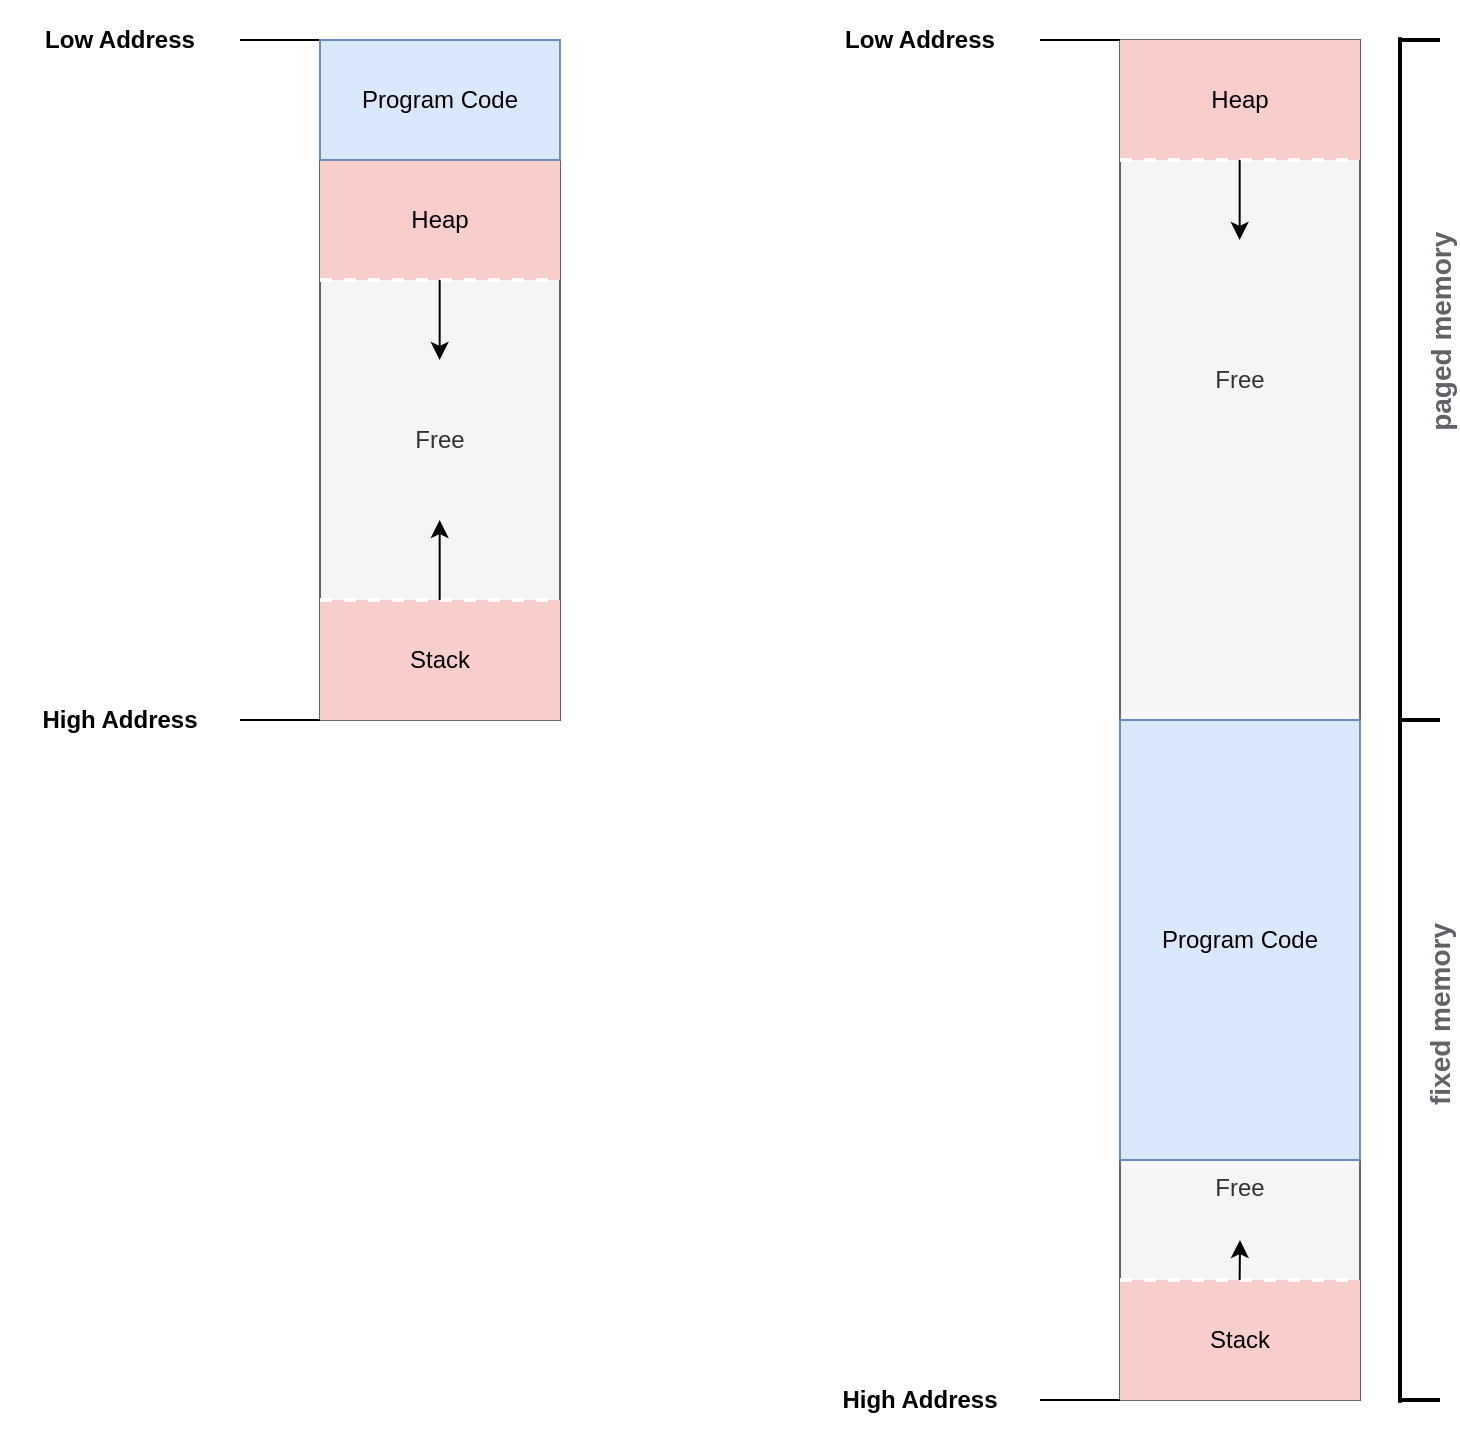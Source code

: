 <mxfile version="18.0.6" type="device"><diagram id="IQ28XSkxuIIzm9d8Rxpa" name="Page-1"><mxGraphModel dx="1422" dy="977" grid="1" gridSize="10" guides="1" tooltips="1" connect="1" arrows="1" fold="1" page="1" pageScale="1" pageWidth="1169" pageHeight="827" math="0" shadow="0"><root><mxCell id="0"/><mxCell id="1" parent="0"/><mxCell id="N7g8LH_4RbdIYb4ywC7h-34" value="Free" style="rounded=0;whiteSpace=wrap;html=1;fillColor=#f5f5f5;fontColor=#333333;strokeColor=#666666;" vertex="1" parent="1"><mxGeometry x="880" y="120" width="120" height="340" as="geometry"/></mxCell><mxCell id="N7g8LH_4RbdIYb4ywC7h-2" value="Free" style="rounded=0;whiteSpace=wrap;html=1;fillColor=#f5f5f5;fontColor=#333333;strokeColor=#666666;" vertex="1" parent="1"><mxGeometry x="480" y="180" width="120" height="280" as="geometry"/></mxCell><mxCell id="N7g8LH_4RbdIYb4ywC7h-3" value="Stack" style="rounded=0;whiteSpace=wrap;html=1;fillColor=#f8cecc;strokeColor=none;" vertex="1" parent="1"><mxGeometry x="480" y="400" width="120" height="60" as="geometry"/></mxCell><mxCell id="N7g8LH_4RbdIYb4ywC7h-5" value="Low Address" style="text;html=1;strokeColor=none;fillColor=none;align=center;verticalAlign=middle;whiteSpace=wrap;rounded=0;fontStyle=1" vertex="1" parent="1"><mxGeometry x="320" y="100" width="120" height="40" as="geometry"/></mxCell><mxCell id="N7g8LH_4RbdIYb4ywC7h-6" value="High Address" style="text;html=1;strokeColor=none;fillColor=none;align=center;verticalAlign=middle;whiteSpace=wrap;rounded=0;fontStyle=1" vertex="1" parent="1"><mxGeometry x="320" y="440" width="120" height="40" as="geometry"/></mxCell><mxCell id="N7g8LH_4RbdIYb4ywC7h-7" value="" style="endArrow=none;html=1;rounded=0;entryX=0;entryY=0;entryDx=0;entryDy=0;exitX=1;exitY=0.5;exitDx=0;exitDy=0;" edge="1" parent="1" source="N7g8LH_4RbdIYb4ywC7h-5" target="N7g8LH_4RbdIYb4ywC7h-4"><mxGeometry width="50" height="50" relative="1" as="geometry"><mxPoint x="560" y="320" as="sourcePoint"/><mxPoint x="610" y="270" as="targetPoint"/></mxGeometry></mxCell><mxCell id="N7g8LH_4RbdIYb4ywC7h-8" value="" style="endArrow=none;html=1;rounded=0;entryX=0;entryY=0;entryDx=0;entryDy=0;exitX=1;exitY=0.5;exitDx=0;exitDy=0;" edge="1" parent="1"><mxGeometry width="50" height="50" relative="1" as="geometry"><mxPoint x="440" y="460" as="sourcePoint"/><mxPoint x="480" y="460" as="targetPoint"/></mxGeometry></mxCell><mxCell id="N7g8LH_4RbdIYb4ywC7h-1" value="Heap" style="rounded=0;whiteSpace=wrap;html=1;fillColor=#f8cecc;strokeColor=none;" vertex="1" parent="1"><mxGeometry x="480" y="180" width="120" height="60" as="geometry"/></mxCell><mxCell id="N7g8LH_4RbdIYb4ywC7h-11" value="" style="endArrow=none;dashed=1;html=1;strokeWidth=2;rounded=0;exitX=0;exitY=0;exitDx=0;exitDy=0;entryX=1;entryY=0;entryDx=0;entryDy=0;strokeColor=#FFFFFF;" edge="1" parent="1" source="N7g8LH_4RbdIYb4ywC7h-3" target="N7g8LH_4RbdIYb4ywC7h-3"><mxGeometry width="50" height="50" relative="1" as="geometry"><mxPoint x="560" y="240" as="sourcePoint"/><mxPoint x="610" y="190" as="targetPoint"/></mxGeometry></mxCell><mxCell id="N7g8LH_4RbdIYb4ywC7h-12" value="" style="endArrow=none;dashed=1;html=1;strokeWidth=2;rounded=0;exitX=0;exitY=0;exitDx=0;exitDy=0;entryX=1;entryY=1;entryDx=0;entryDy=0;strokeColor=#FFFFFF;" edge="1" parent="1"><mxGeometry width="50" height="50" relative="1" as="geometry"><mxPoint x="480" y="240" as="sourcePoint"/><mxPoint x="600" y="240" as="targetPoint"/></mxGeometry></mxCell><mxCell id="N7g8LH_4RbdIYb4ywC7h-13" value="" style="endArrow=classic;html=1;rounded=0;strokeColor=#000000;strokeWidth=1;" edge="1" parent="1"><mxGeometry width="50" height="50" relative="1" as="geometry"><mxPoint x="539.83" y="400" as="sourcePoint"/><mxPoint x="539.83" y="360" as="targetPoint"/></mxGeometry></mxCell><mxCell id="N7g8LH_4RbdIYb4ywC7h-14" value="" style="endArrow=classic;html=1;rounded=0;strokeColor=#000000;strokeWidth=1;" edge="1" parent="1"><mxGeometry width="50" height="50" relative="1" as="geometry"><mxPoint x="539.83" y="240" as="sourcePoint"/><mxPoint x="539.83" y="280" as="targetPoint"/></mxGeometry></mxCell><mxCell id="N7g8LH_4RbdIYb4ywC7h-4" value="Program Code" style="rounded=0;whiteSpace=wrap;html=1;fillColor=#dae8fc;strokeColor=#6c8ebf;" vertex="1" parent="1"><mxGeometry x="480" y="120" width="120" height="60" as="geometry"/></mxCell><mxCell id="N7g8LH_4RbdIYb4ywC7h-16" value="Free" style="rounded=0;whiteSpace=wrap;html=1;fillColor=#f5f5f5;fontColor=#333333;strokeColor=#666666;horizontal=1;verticalAlign=top;" vertex="1" parent="1"><mxGeometry x="880" y="680" width="120" height="120" as="geometry"/></mxCell><mxCell id="N7g8LH_4RbdIYb4ywC7h-17" value="Stack" style="rounded=0;whiteSpace=wrap;html=1;fillColor=#f8cecc;strokeColor=none;" vertex="1" parent="1"><mxGeometry x="880" y="740" width="120" height="60" as="geometry"/></mxCell><mxCell id="N7g8LH_4RbdIYb4ywC7h-18" value="Low Address" style="text;html=1;strokeColor=none;fillColor=none;align=center;verticalAlign=middle;whiteSpace=wrap;rounded=0;fontStyle=1" vertex="1" parent="1"><mxGeometry x="720" y="100" width="120" height="40" as="geometry"/></mxCell><mxCell id="N7g8LH_4RbdIYb4ywC7h-19" value="High Address" style="text;html=1;strokeColor=none;fillColor=none;align=center;verticalAlign=middle;whiteSpace=wrap;rounded=0;fontStyle=1" vertex="1" parent="1"><mxGeometry x="720" y="780" width="120" height="40" as="geometry"/></mxCell><mxCell id="N7g8LH_4RbdIYb4ywC7h-20" value="" style="endArrow=none;html=1;rounded=0;entryX=0;entryY=0;entryDx=0;entryDy=0;exitX=1;exitY=0.5;exitDx=0;exitDy=0;" edge="1" parent="1" source="N7g8LH_4RbdIYb4ywC7h-18" target="N7g8LH_4RbdIYb4ywC7h-29"><mxGeometry width="50" height="50" relative="1" as="geometry"><mxPoint x="960" y="320" as="sourcePoint"/><mxPoint x="1010" y="270" as="targetPoint"/></mxGeometry></mxCell><mxCell id="N7g8LH_4RbdIYb4ywC7h-21" value="" style="endArrow=none;html=1;rounded=0;entryX=0;entryY=0;entryDx=0;entryDy=0;exitX=1;exitY=0.5;exitDx=0;exitDy=0;" edge="1" parent="1"><mxGeometry width="50" height="50" relative="1" as="geometry"><mxPoint x="840" y="800" as="sourcePoint"/><mxPoint x="880" y="800" as="targetPoint"/></mxGeometry></mxCell><mxCell id="N7g8LH_4RbdIYb4ywC7h-23" value="" style="endArrow=none;dashed=1;html=1;strokeWidth=2;rounded=0;exitX=0;exitY=0;exitDx=0;exitDy=0;entryX=1;entryY=0;entryDx=0;entryDy=0;strokeColor=#FFFFFF;" edge="1" parent="1" source="N7g8LH_4RbdIYb4ywC7h-17" target="N7g8LH_4RbdIYb4ywC7h-17"><mxGeometry width="50" height="50" relative="1" as="geometry"><mxPoint x="960" y="580" as="sourcePoint"/><mxPoint x="1010" y="530" as="targetPoint"/></mxGeometry></mxCell><mxCell id="N7g8LH_4RbdIYb4ywC7h-24" value="" style="endArrow=none;dashed=1;html=1;strokeWidth=2;rounded=0;exitX=0;exitY=0;exitDx=0;exitDy=0;entryX=1;entryY=1;entryDx=0;entryDy=0;strokeColor=#FFFFFF;" edge="1" parent="1"><mxGeometry width="50" height="50" relative="1" as="geometry"><mxPoint x="880" y="580" as="sourcePoint"/><mxPoint x="1000" y="580" as="targetPoint"/></mxGeometry></mxCell><mxCell id="N7g8LH_4RbdIYb4ywC7h-25" value="" style="endArrow=classic;html=1;rounded=0;strokeColor=#000000;strokeWidth=1;" edge="1" parent="1"><mxGeometry width="50" height="50" relative="1" as="geometry"><mxPoint x="939.83" y="740" as="sourcePoint"/><mxPoint x="940" y="720" as="targetPoint"/></mxGeometry></mxCell><mxCell id="N7g8LH_4RbdIYb4ywC7h-27" value="Program Code" style="rounded=0;whiteSpace=wrap;html=1;fillColor=#dae8fc;strokeColor=#6c8ebf;" vertex="1" parent="1"><mxGeometry x="880" y="460" width="120" height="220" as="geometry"/></mxCell><mxCell id="N7g8LH_4RbdIYb4ywC7h-29" value="Heap" style="rounded=0;whiteSpace=wrap;html=1;fillColor=#f8cecc;strokeColor=none;" vertex="1" parent="1"><mxGeometry x="880" y="120" width="120" height="60" as="geometry"/></mxCell><mxCell id="N7g8LH_4RbdIYb4ywC7h-31" value="" style="endArrow=none;dashed=1;html=1;strokeWidth=2;rounded=0;exitX=0;exitY=0;exitDx=0;exitDy=0;entryX=1;entryY=1;entryDx=0;entryDy=0;strokeColor=#FFFFFF;" edge="1" parent="1"><mxGeometry width="50" height="50" relative="1" as="geometry"><mxPoint x="880" y="180" as="sourcePoint"/><mxPoint x="1000" y="180" as="targetPoint"/></mxGeometry></mxCell><mxCell id="N7g8LH_4RbdIYb4ywC7h-33" value="" style="endArrow=classic;html=1;rounded=0;strokeColor=#000000;strokeWidth=1;" edge="1" parent="1"><mxGeometry width="50" height="50" relative="1" as="geometry"><mxPoint x="939.83" y="180" as="sourcePoint"/><mxPoint x="939.83" y="220" as="targetPoint"/></mxGeometry></mxCell><mxCell id="N7g8LH_4RbdIYb4ywC7h-35" value="" style="endArrow=none;html=1;rounded=0;strokeColor=#000000;strokeWidth=2;" edge="1" parent="1"><mxGeometry width="50" height="50" relative="1" as="geometry"><mxPoint x="1020" y="118.621" as="sourcePoint"/><mxPoint x="1020" y="460" as="targetPoint"/></mxGeometry></mxCell><mxCell id="N7g8LH_4RbdIYb4ywC7h-36" value="&lt;span style=&quot;font-weight: bold; color: rgb(95, 99, 104); font-family: arial, sans-serif; font-size: 14px; text-align: left;&quot;&gt;paged memory&lt;/span&gt;" style="edgeLabel;html=1;align=center;verticalAlign=middle;resizable=0;points=[];horizontal=0;" vertex="1" connectable="0" parent="N7g8LH_4RbdIYb4ywC7h-35"><mxGeometry x="-0.137" relative="1" as="geometry"><mxPoint x="20" as="offset"/></mxGeometry></mxCell><mxCell id="N7g8LH_4RbdIYb4ywC7h-37" value="" style="endArrow=none;html=1;rounded=0;strokeColor=#000000;strokeWidth=2;" edge="1" parent="1"><mxGeometry width="50" height="50" relative="1" as="geometry"><mxPoint x="1020" y="460.001" as="sourcePoint"/><mxPoint x="1020" y="801.38" as="targetPoint"/></mxGeometry></mxCell><mxCell id="N7g8LH_4RbdIYb4ywC7h-38" value="&lt;span style=&quot;font-weight: bold; color: rgb(95, 99, 104); font-family: arial, sans-serif; font-size: 14px; text-align: left;&quot;&gt;fixed memory&lt;/span&gt;" style="edgeLabel;html=1;align=center;verticalAlign=middle;resizable=0;points=[];horizontal=0;" vertex="1" connectable="0" parent="N7g8LH_4RbdIYb4ywC7h-37"><mxGeometry x="-0.137" relative="1" as="geometry"><mxPoint x="20" as="offset"/></mxGeometry></mxCell><mxCell id="N7g8LH_4RbdIYb4ywC7h-39" value="" style="endArrow=none;html=1;rounded=0;strokeColor=#000000;strokeWidth=2;" edge="1" parent="1"><mxGeometry width="50" height="50" relative="1" as="geometry"><mxPoint x="1040" y="460" as="sourcePoint"/><mxPoint x="1020" y="460" as="targetPoint"/></mxGeometry></mxCell><mxCell id="N7g8LH_4RbdIYb4ywC7h-40" value="" style="endArrow=none;html=1;rounded=0;strokeColor=#000000;strokeWidth=2;" edge="1" parent="1"><mxGeometry width="50" height="50" relative="1" as="geometry"><mxPoint x="1040" y="800" as="sourcePoint"/><mxPoint x="1020" y="800" as="targetPoint"/></mxGeometry></mxCell><mxCell id="N7g8LH_4RbdIYb4ywC7h-41" value="" style="endArrow=none;html=1;rounded=0;strokeColor=#000000;strokeWidth=2;" edge="1" parent="1"><mxGeometry width="50" height="50" relative="1" as="geometry"><mxPoint x="1040" y="120" as="sourcePoint"/><mxPoint x="1020" y="120" as="targetPoint"/></mxGeometry></mxCell></root></mxGraphModel></diagram></mxfile>